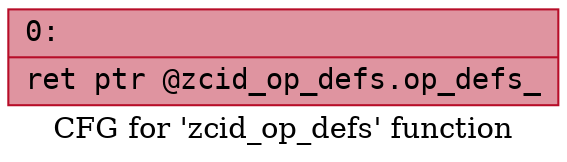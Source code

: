 digraph "CFG for 'zcid_op_defs' function" {
	label="CFG for 'zcid_op_defs' function";

	Node0x600000aadef0 [shape=record,color="#b70d28ff", style=filled, fillcolor="#b70d2870" fontname="Courier",label="{0:\l|  ret ptr @zcid_op_defs.op_defs_\l}"];
}
